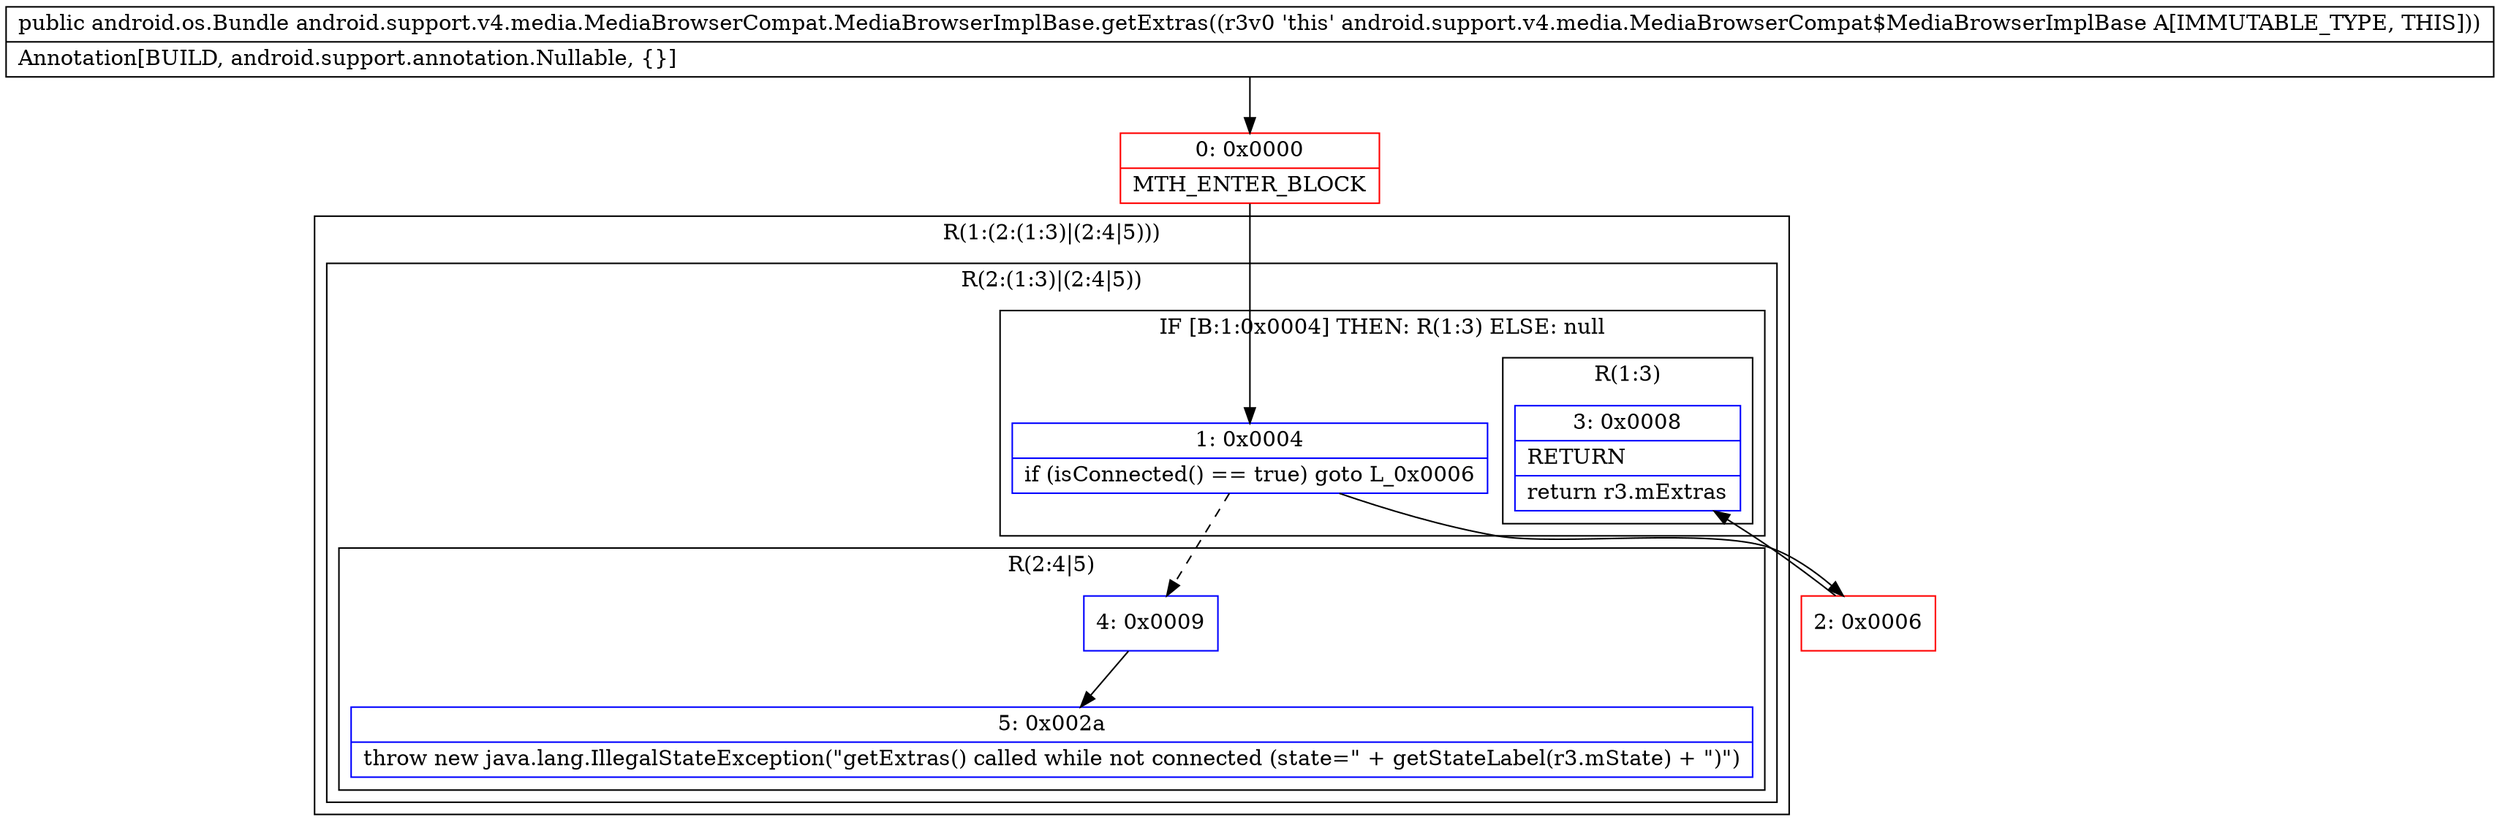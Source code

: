 digraph "CFG forandroid.support.v4.media.MediaBrowserCompat.MediaBrowserImplBase.getExtras()Landroid\/os\/Bundle;" {
subgraph cluster_Region_778350201 {
label = "R(1:(2:(1:3)|(2:4|5)))";
node [shape=record,color=blue];
subgraph cluster_Region_1472086137 {
label = "R(2:(1:3)|(2:4|5))";
node [shape=record,color=blue];
subgraph cluster_IfRegion_1888373861 {
label = "IF [B:1:0x0004] THEN: R(1:3) ELSE: null";
node [shape=record,color=blue];
Node_1 [shape=record,label="{1\:\ 0x0004|if (isConnected() == true) goto L_0x0006\l}"];
subgraph cluster_Region_1419333856 {
label = "R(1:3)";
node [shape=record,color=blue];
Node_3 [shape=record,label="{3\:\ 0x0008|RETURN\l|return r3.mExtras\l}"];
}
}
subgraph cluster_Region_1594174316 {
label = "R(2:4|5)";
node [shape=record,color=blue];
Node_4 [shape=record,label="{4\:\ 0x0009}"];
Node_5 [shape=record,label="{5\:\ 0x002a|throw new java.lang.IllegalStateException(\"getExtras() called while not connected (state=\" + getStateLabel(r3.mState) + \")\")\l}"];
}
}
}
Node_0 [shape=record,color=red,label="{0\:\ 0x0000|MTH_ENTER_BLOCK\l}"];
Node_2 [shape=record,color=red,label="{2\:\ 0x0006}"];
MethodNode[shape=record,label="{public android.os.Bundle android.support.v4.media.MediaBrowserCompat.MediaBrowserImplBase.getExtras((r3v0 'this' android.support.v4.media.MediaBrowserCompat$MediaBrowserImplBase A[IMMUTABLE_TYPE, THIS]))  | Annotation[BUILD, android.support.annotation.Nullable, \{\}]\l}"];
MethodNode -> Node_0;
Node_1 -> Node_2;
Node_1 -> Node_4[style=dashed];
Node_4 -> Node_5;
Node_0 -> Node_1;
Node_2 -> Node_3;
}

